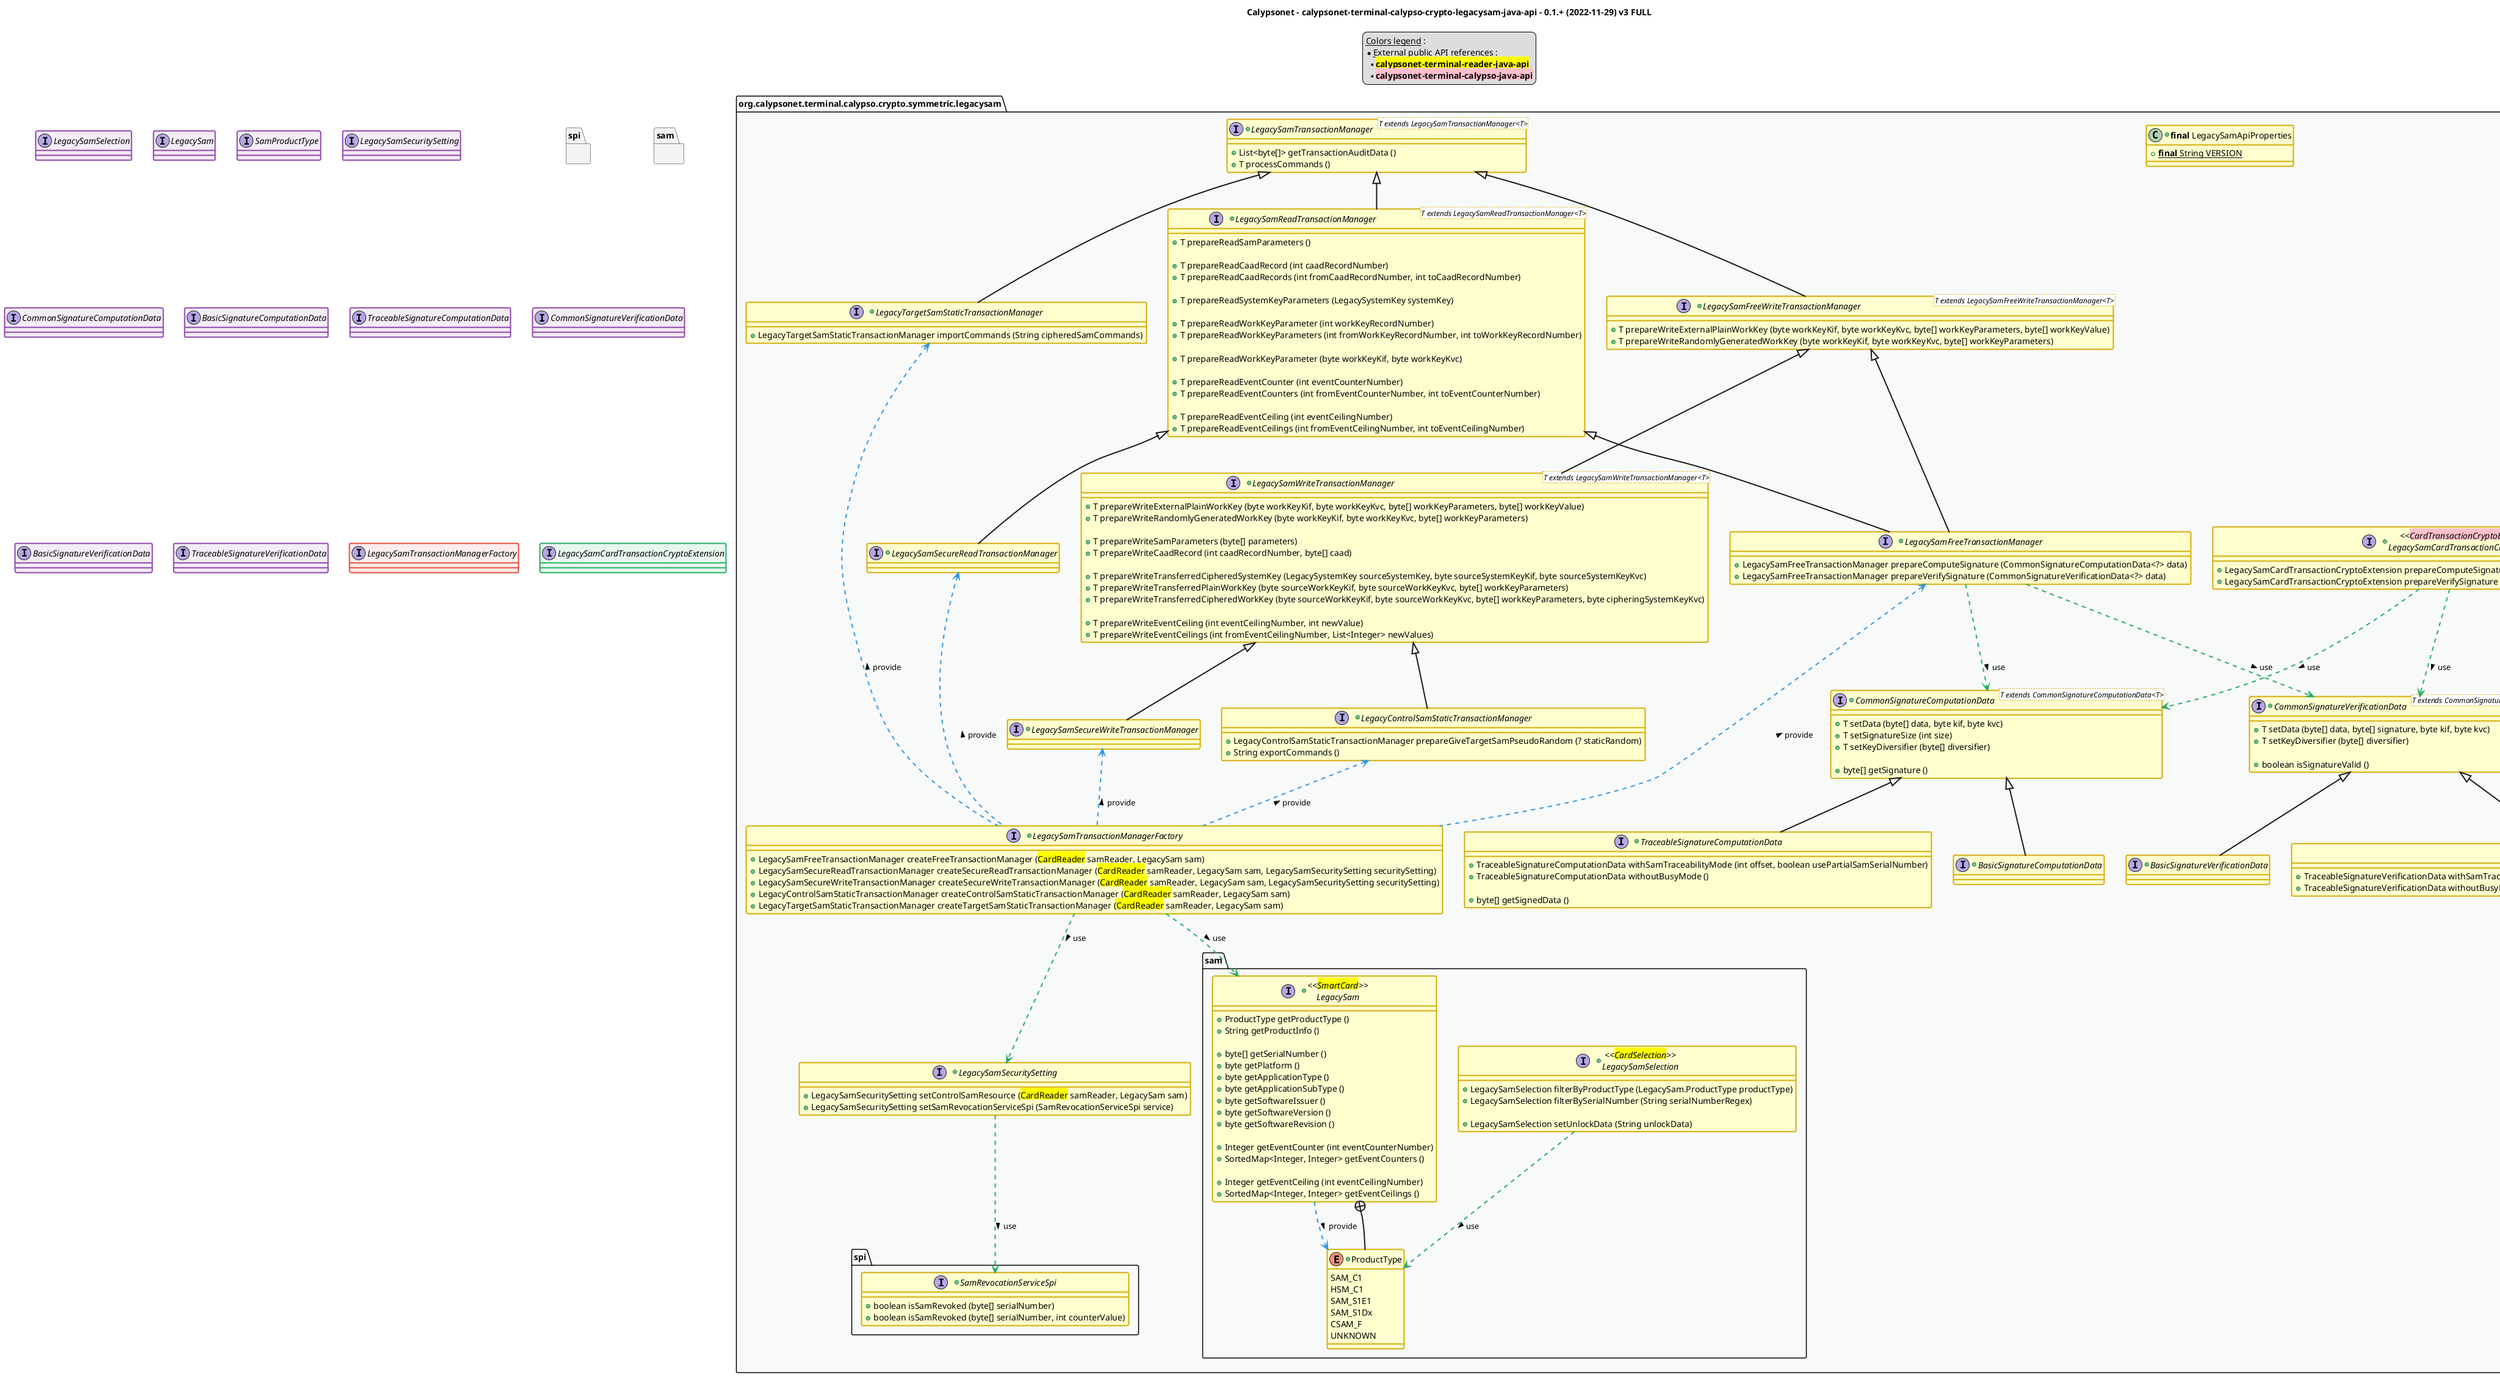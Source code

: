 @startuml
title
    Calypsonet - calypsonet-terminal-calypso-crypto-legacysam-java-api - 0.1.+ (2022-11-29) v3 FULL
end title

' == THEME ==

'Couleurs issues de : https://htmlcolorcodes.com/fr/tableau-de-couleur/tableau-de-couleur-design-plat/
!define C_GREY1 F8F9F9
!define C_GREY2 F2F3F4
!define C_GREY3 E5E7E9
!define C_GREY4 D7DBDD
!define C_GREY5 CACFD2
!define C_GREY6 BDC3C7
!define C_LINK 3498DB
!define C_USE 27AE60

' -- Styles that don't work with new version of plantuml --
skinparam stereotypeABorderColor #A9DCDF
skinparam stereotypeIBorderColor #B4A7E5
skinparam stereotypeCBorderColor #ADD1B2
skinparam stereotypeEBorderColor #EB93DF
' -- END --

skinparam ClassBorderThickness 2
skinparam ArrowThickness 2

' Yellow
skinparam ClassBackgroundColor #FEFECE
skinparam ClassBorderColor #D4AC0D
' Red
skinparam ClassBackgroundColor<<red>> #FDEDEC
skinparam ClassBorderColor<<red>> #E74C3C
hide <<red>> stereotype
' Purple
skinparam ClassBackgroundColor<<purple>> #F4ECF7
skinparam ClassBorderColor<<purple>> #8E44AD
hide <<purple>> stereotype
' blue
skinparam ClassBackgroundColor<<blue>> #EBF5FB
skinparam ClassBorderColor<<blue>> #3498DB
hide <<blue>> stereotype
' Green
skinparam ClassBackgroundColor<<green>> #E9F7EF
skinparam ClassBorderColor<<green>> #27AE60
hide <<green>> stereotype
' Grey
skinparam ClassBackgroundColor<<grey>> #EAECEE
skinparam ClassBorderColor<<grey>> #2C3E50
hide <<grey>> stereotype

' == CONTENT ==

legend top
    __Colors legend__ :
    * __External public API references__ :
    ** <back:yellow>**calypsonet-terminal-reader-java-api**</back>
    ** <back:pink>**calypsonet-terminal-calypso-java-api**</back>
end legend

package "org.calypsonet.terminal.calypso.crypto.symmetric.legacysam" as api {
    +class "**final** LegacySamApiProperties" as ApiProperties {
        +{static} **final** String VERSION
    }
    +interface "<<<back:pink>CardTransactionCryptoExtension</back>>>\nLegacySamCardTransactionCryptoExtension" as LegacySamCardTransactionCryptoExtension {
        +LegacySamCardTransactionCryptoExtension prepareComputeSignature (CommonSignatureComputationData<?> data)
        +LegacySamCardTransactionCryptoExtension prepareVerifySignature (CommonSignatureVerificationData<?> data)
    }
    +interface LegacySamTransactionManagerFactory {
        +LegacySamFreeTransactionManager createFreeTransactionManager (<back:yellow>CardReader</back> samReader, LegacySam sam)
        +LegacySamSecureReadTransactionManager createSecureReadTransactionManager (<back:yellow>CardReader</back> samReader, LegacySam sam, LegacySamSecuritySetting securitySetting)
        +LegacySamSecureWriteTransactionManager createSecureWriteTransactionManager (<back:yellow>CardReader</back> samReader, LegacySam sam, LegacySamSecuritySetting securitySetting)
        +LegacyControlSamStaticTransactionManager createControlSamStaticTransactionManager (<back:yellow>CardReader</back> samReader, LegacySam sam)
        +LegacyTargetSamStaticTransactionManager createTargetSamStaticTransactionManager (<back:yellow>CardReader</back> samReader, LegacySam sam)
    }
    +interface LegacySamTransactionManager<T extends LegacySamTransactionManager<T>> {
        +List<byte[]> getTransactionAuditData ()
        +T processCommands ()
    }
    +interface LegacySamReadTransactionManager<T extends LegacySamReadTransactionManager<T>> extends LegacySamTransactionManager {
        +T prepareReadSamParameters ()

        +T prepareReadCaadRecord (int caadRecordNumber)
        +T prepareReadCaadRecords (int fromCaadRecordNumber, int toCaadRecordNumber)

        +T prepareReadSystemKeyParameters (LegacySystemKey systemKey)

        +T prepareReadWorkKeyParameter (int workKeyRecordNumber)
        +T prepareReadWorkKeyParameters (int fromWorkKeyRecordNumber, int toWorkKeyRecordNumber)

        +T prepareReadWorkKeyParameter (byte workKeyKif, byte workKeyKvc)

        +T prepareReadEventCounter (int eventCounterNumber)
        +T prepareReadEventCounters (int fromEventCounterNumber, int toEventCounterNumber)

        +T prepareReadEventCeiling (int eventCeilingNumber)
        +T prepareReadEventCeilings (int fromEventCeilingNumber, int toEventCeilingNumber)
    }
    +interface LegacySamFreeWriteTransactionManager<T extends LegacySamFreeWriteTransactionManager<T>> extends LegacySamTransactionManager {
        +T prepareWriteExternalPlainWorkKey (byte workKeyKif, byte workKeyKvc, byte[] workKeyParameters, byte[] workKeyValue)
        +T prepareWriteRandomlyGeneratedWorkKey (byte workKeyKif, byte workKeyKvc, byte[] workKeyParameters)
    }
    +interface LegacySamWriteTransactionManager<T extends LegacySamWriteTransactionManager<T>> extends LegacySamFreeWriteTransactionManager {
        +T prepareWriteExternalPlainWorkKey (byte workKeyKif, byte workKeyKvc, byte[] workKeyParameters, byte[] workKeyValue)
        +T prepareWriteRandomlyGeneratedWorkKey (byte workKeyKif, byte workKeyKvc, byte[] workKeyParameters)

        +T prepareWriteSamParameters (byte[] parameters)
        +T prepareWriteCaadRecord (int caadRecordNumber, byte[] caad)

        +T prepareWriteTransferredCipheredSystemKey (LegacySystemKey sourceSystemKey, byte sourceSystemKeyKif, byte sourceSystemKeyKvc)
        +T prepareWriteTransferredPlainWorkKey (byte sourceWorkKeyKif, byte sourceWorkKeyKvc, byte[] workKeyParameters)
        +T prepareWriteTransferredCipheredWorkKey (byte sourceWorkKeyKif, byte sourceWorkKeyKvc, byte[] workKeyParameters, byte cipheringSystemKeyKvc)

        +T prepareWriteEventCeiling (int eventCeilingNumber, int newValue)
        +T prepareWriteEventCeilings (int fromEventCeilingNumber, List<Integer> newValues)
    }
    together {
        +interface LegacySamSecureReadTransactionManager extends LegacySamReadTransactionManager {
        }
        +interface LegacySamFreeTransactionManager extends LegacySamReadTransactionManager, LegacySamFreeWriteTransactionManager {
            +LegacySamFreeTransactionManager prepareComputeSignature (CommonSignatureComputationData<?> data)
            +LegacySamFreeTransactionManager prepareVerifySignature (CommonSignatureVerificationData<?> data)
        }
        +interface LegacySamSecureWriteTransactionManager extends LegacySamWriteTransactionManager {
        }
        +interface LegacyTargetSamStaticTransactionManager extends LegacySamTransactionManager {
            +LegacyTargetSamStaticTransactionManager importCommands (String cipheredSamCommands)
        }
        +interface LegacyControlSamStaticTransactionManager extends LegacySamWriteTransactionManager {
            +LegacyControlSamStaticTransactionManager prepareGiveTargetSamPseudoRandom (? staticRandom)
            +String exportCommands ()
        }
    }
    package sam {
        +interface "<<<back:yellow>CardSelection</back>>>\nLegacySamSelection" as LegacySamSelection {
            +LegacySamSelection filterByProductType (LegacySam.ProductType productType)
            +LegacySamSelection filterBySerialNumber (String serialNumberRegex)

            +LegacySamSelection setUnlockData (String unlockData)
        }
        +interface "<<<back:yellow>SmartCard</back>>>\nLegacySam" as LegacySam {
            +ProductType getProductType ()
            +String getProductInfo ()

            +byte[] getSerialNumber ()
            +byte getPlatform ()
            +byte getApplicationType ()
            +byte getApplicationSubType ()
            +byte getSoftwareIssuer ()
            +byte getSoftwareVersion ()
            +byte getSoftwareRevision ()

            +Integer getEventCounter (int eventCounterNumber)
            +SortedMap<Integer, Integer> getEventCounters ()

            +Integer getEventCeiling (int eventCeilingNumber)
            +SortedMap<Integer, Integer> getEventCeilings ()
        }
        +enum "ProductType" as SamProductType {
            SAM_C1
            HSM_C1
            SAM_S1E1
            SAM_S1Dx
            CSAM_F
            UNKNOWN
        }
    }
    +interface LegacySamSecuritySetting {
        +LegacySamSecuritySetting setControlSamResource (<back:yellow>CardReader</back> samReader, LegacySam sam)
        +LegacySamSecuritySetting setSamRevocationServiceSpi (SamRevocationServiceSpi service)
    }
    package spi {
        +interface SamRevocationServiceSpi {
            +boolean isSamRevoked (byte[] serialNumber)
            +boolean isSamRevoked (byte[] serialNumber, int counterValue)
        }
    }
    +interface CommonSignatureComputationData<T extends CommonSignatureComputationData<T>> {
        +T setData (byte[] data, byte kif, byte kvc)
        +T setSignatureSize (int size)
        +T setKeyDiversifier (byte[] diversifier)

        +byte[] getSignature ()
    }
    +interface BasicSignatureComputationData extends CommonSignatureComputationData {
    }
    +interface TraceableSignatureComputationData extends CommonSignatureComputationData {
        +TraceableSignatureComputationData withSamTraceabilityMode (int offset, boolean usePartialSamSerialNumber)
        +TraceableSignatureComputationData withoutBusyMode ()

        +byte[] getSignedData ()
    }
    +interface CommonSignatureVerificationData<T extends CommonSignatureVerificationData<T>> {
        +T setData (byte[] data, byte[] signature, byte kif, byte kvc)
        +T setKeyDiversifier (byte[] diversifier)

        +boolean isSignatureValid ()
    }
    +interface BasicSignatureVerificationData extends CommonSignatureVerificationData {
    }
    +interface TraceableSignatureVerificationData extends CommonSignatureVerificationData {
        +TraceableSignatureVerificationData withSamTraceabilityMode (int offset, boolean isPartialSamSerialNumber, boolean checkSamRevocationStatus)
        +TraceableSignatureVerificationData withoutBusyMode ()
    }
}

' Associations

LegacySamTransactionManagerFactory .up.> LegacySamSecureReadTransactionManager #C_LINK : provide >
LegacySamTransactionManagerFactory .up.> LegacySamFreeTransactionManager #C_LINK : provide >
LegacySamTransactionManagerFactory .up.> LegacySamSecureWriteTransactionManager #C_LINK : provide >
LegacySamTransactionManagerFactory .up.> LegacyControlSamStaticTransactionManager #C_LINK : provide >
LegacySamTransactionManagerFactory .up.> LegacyTargetSamStaticTransactionManager #C_LINK : provide >
LegacySamTransactionManagerFactory ..> LegacySam #C_USE : use >
LegacySamTransactionManagerFactory ..> LegacySamSecuritySetting #C_USE : use >

LegacySamSecuritySetting ..> SamRevocationServiceSpi #C_USE : use >

LegacySamFreeTransactionManager ..> CommonSignatureComputationData #C_USE : use >
LegacySamFreeTransactionManager ..> CommonSignatureVerificationData #C_USE : use >

LegacySamCardTransactionCryptoExtension ..> CommonSignatureComputationData #C_USE : use >
LegacySamCardTransactionCryptoExtension ..> CommonSignatureVerificationData #C_USE : use >

LegacySamSelection ..> SamProductType #C_USE : use >

LegacySam +-- SamProductType
LegacySam ..> SamProductType #C_LINK : provide >

' == LAYOUT ==



' == STYLE ==

package api #C_GREY1 {}
package spi #C_GREY2 {}
package sam #C_GREY2 {}

interface LegacySamSelection <<purple>>
interface LegacySam <<purple>>
interface SamProductType <<purple>>
interface LegacySamSecuritySetting <<purple>>
interface CommonSignatureComputationData <<purple>>
interface BasicSignatureComputationData <<purple>>
interface TraceableSignatureComputationData <<purple>>
interface CommonSignatureVerificationData <<purple>>
interface BasicSignatureVerificationData <<purple>>
interface TraceableSignatureVerificationData <<purple>>

interface LegacySamTransactionManagerFactory <<red>>
interface LegacySamCardTransactionCryptoExtension <<green>>

@enduml